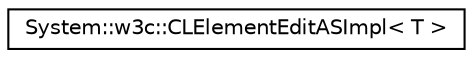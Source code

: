 digraph G
{
  edge [fontname="Helvetica",fontsize="10",labelfontname="Helvetica",labelfontsize="10"];
  node [fontname="Helvetica",fontsize="10",shape=record];
  rankdir="LR";
  Node1 [label="System::w3c::CLElementEditASImpl\< T \>",height=0.2,width=0.4,color="black", fillcolor="white", style="filled",URL="$class_system_1_1w3c_1_1_c_l_element_edit_a_s_impl.html"];
}
